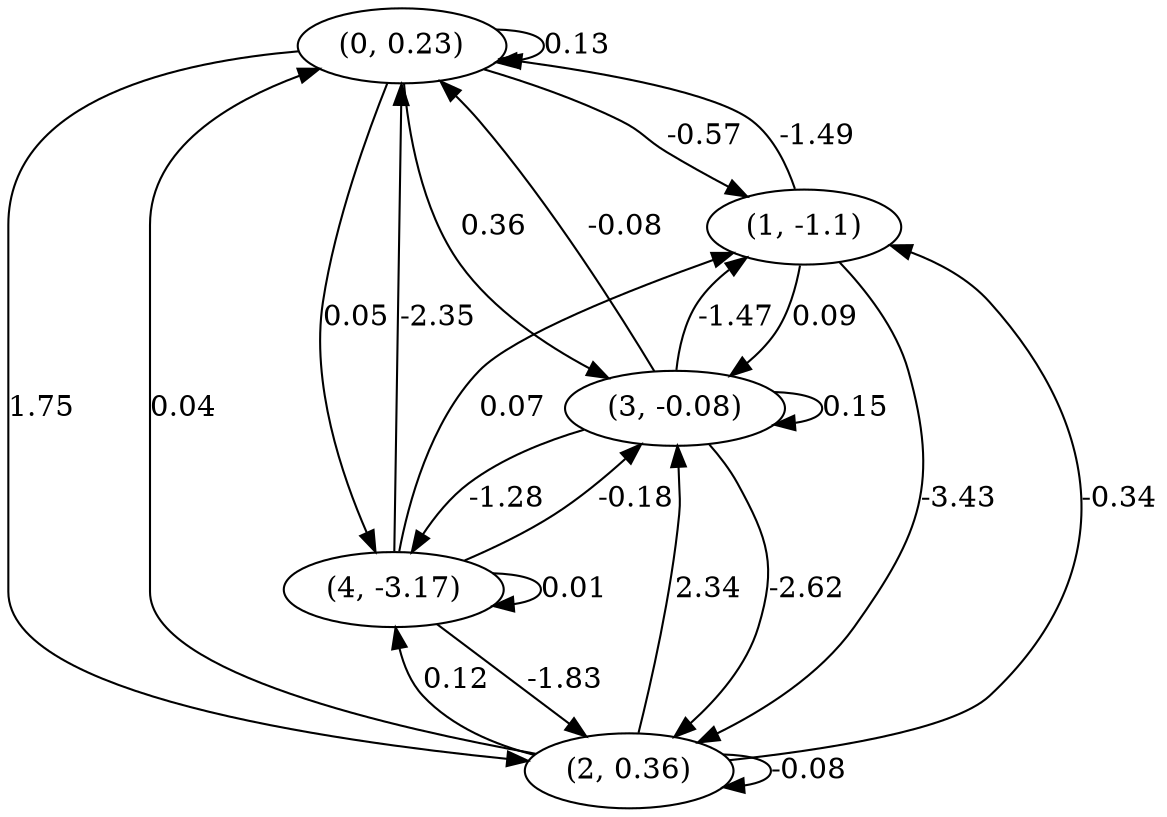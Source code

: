 digraph {
    0 [ label = "(0, 0.23)" ]
    1 [ label = "(1, -1.1)" ]
    2 [ label = "(2, 0.36)" ]
    3 [ label = "(3, -0.08)" ]
    4 [ label = "(4, -3.17)" ]
    0 -> 0 [ label = "0.13" ]
    2 -> 2 [ label = "-0.08" ]
    3 -> 3 [ label = "0.15" ]
    4 -> 4 [ label = "0.01" ]
    1 -> 0 [ label = "-1.49" ]
    2 -> 0 [ label = "0.04" ]
    3 -> 0 [ label = "-0.08" ]
    4 -> 0 [ label = "-2.35" ]
    0 -> 1 [ label = "-0.57" ]
    2 -> 1 [ label = "-0.34" ]
    3 -> 1 [ label = "-1.47" ]
    4 -> 1 [ label = "0.07" ]
    0 -> 2 [ label = "1.75" ]
    1 -> 2 [ label = "-3.43" ]
    3 -> 2 [ label = "-2.62" ]
    4 -> 2 [ label = "-1.83" ]
    0 -> 3 [ label = "0.36" ]
    1 -> 3 [ label = "0.09" ]
    2 -> 3 [ label = "2.34" ]
    4 -> 3 [ label = "-0.18" ]
    0 -> 4 [ label = "0.05" ]
    2 -> 4 [ label = "0.12" ]
    3 -> 4 [ label = "-1.28" ]
}

